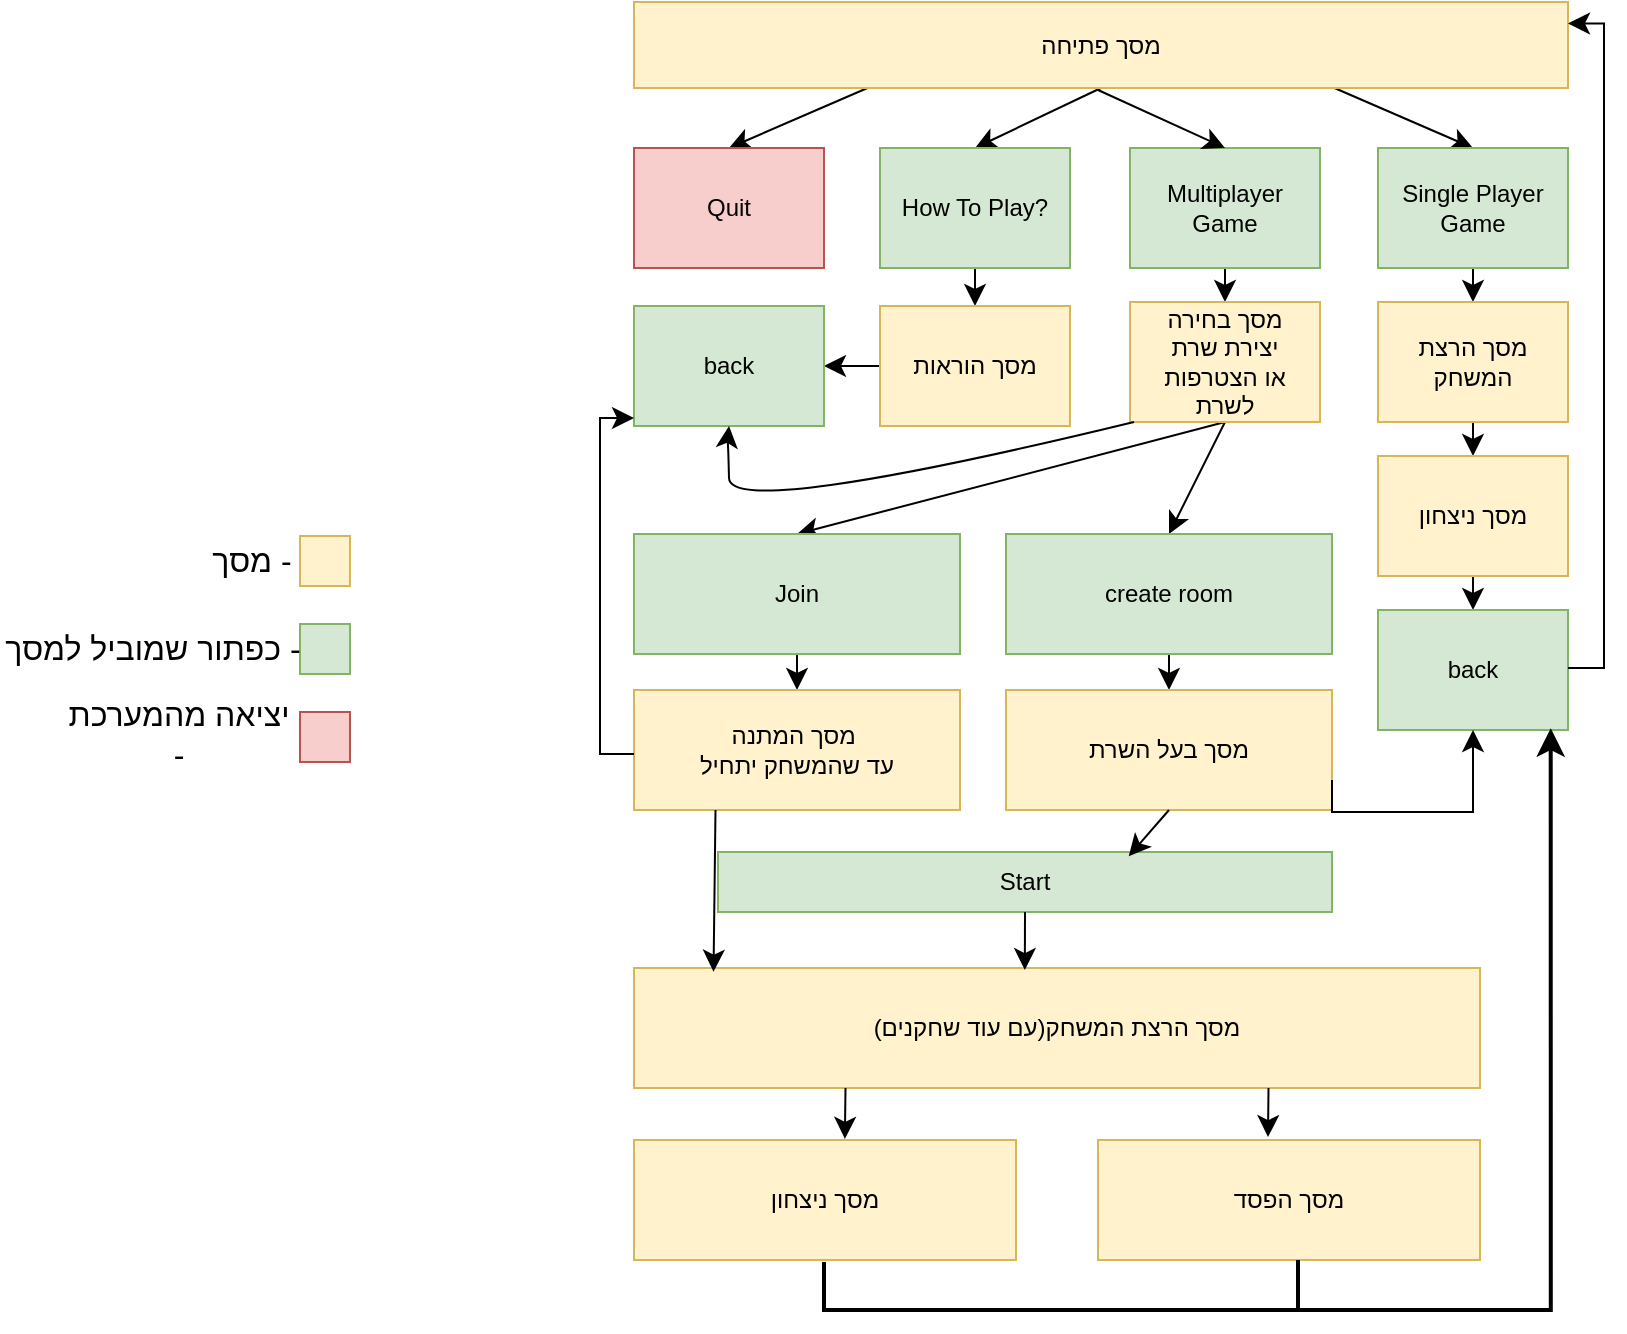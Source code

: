 <mxfile version="24.4.9" type="device">
  <diagram name="‫עמוד-1‬" id="6k-UHdwpC1jXMg5EcXLQ">
    <mxGraphModel dx="2113" dy="1169" grid="0" gridSize="10" guides="1" tooltips="1" connect="1" arrows="1" fold="1" page="0" pageScale="1" pageWidth="827" pageHeight="1169" background="none" math="0" shadow="0">
      <root>
        <mxCell id="0" />
        <mxCell id="1" parent="0" />
        <mxCell id="BXOo2Kb1O86AmZgzZTfz-145" style="edgeStyle=none;curved=1;rounded=0;orthogonalLoop=1;jettySize=auto;html=1;exitX=0.25;exitY=1;exitDx=0;exitDy=0;entryX=0.5;entryY=0;entryDx=0;entryDy=0;fontSize=12;startSize=8;endSize=8;" edge="1" parent="1" source="BXOo2Kb1O86AmZgzZTfz-129" target="BXOo2Kb1O86AmZgzZTfz-130">
          <mxGeometry relative="1" as="geometry" />
        </mxCell>
        <mxCell id="BXOo2Kb1O86AmZgzZTfz-146" style="edgeStyle=none;curved=1;rounded=0;orthogonalLoop=1;jettySize=auto;html=1;exitX=0.5;exitY=1;exitDx=0;exitDy=0;entryX=0.5;entryY=0;entryDx=0;entryDy=0;fontSize=12;startSize=8;endSize=8;" edge="1" parent="1" source="BXOo2Kb1O86AmZgzZTfz-129" target="BXOo2Kb1O86AmZgzZTfz-134">
          <mxGeometry relative="1" as="geometry" />
        </mxCell>
        <mxCell id="BXOo2Kb1O86AmZgzZTfz-147" style="edgeStyle=none;curved=1;rounded=0;orthogonalLoop=1;jettySize=auto;html=1;exitX=0.75;exitY=1;exitDx=0;exitDy=0;entryX=0.5;entryY=0;entryDx=0;entryDy=0;fontSize=12;startSize=8;endSize=8;" edge="1" parent="1" source="BXOo2Kb1O86AmZgzZTfz-129" target="BXOo2Kb1O86AmZgzZTfz-136">
          <mxGeometry relative="1" as="geometry" />
        </mxCell>
        <mxCell id="BXOo2Kb1O86AmZgzZTfz-129" value="מסך פתיחה" style="rounded=0;whiteSpace=wrap;html=1;fillColor=#fff2cc;strokeColor=#d6b656;" vertex="1" parent="1">
          <mxGeometry x="-220" y="-261" width="467" height="43" as="geometry" />
        </mxCell>
        <mxCell id="BXOo2Kb1O86AmZgzZTfz-130" value="Quit" style="rounded=0;whiteSpace=wrap;html=1;fillColor=#f8cecc;strokeColor=#b85450;" vertex="1" parent="1">
          <mxGeometry x="-220" y="-188" width="95" height="60" as="geometry" />
        </mxCell>
        <mxCell id="BXOo2Kb1O86AmZgzZTfz-144" style="edgeStyle=none;curved=1;rounded=0;orthogonalLoop=1;jettySize=auto;html=1;exitX=0.5;exitY=1;exitDx=0;exitDy=0;entryX=0.5;entryY=0;entryDx=0;entryDy=0;fontSize=12;startSize=8;endSize=8;" edge="1" parent="1" source="BXOo2Kb1O86AmZgzZTfz-134" target="BXOo2Kb1O86AmZgzZTfz-141">
          <mxGeometry relative="1" as="geometry" />
        </mxCell>
        <mxCell id="BXOo2Kb1O86AmZgzZTfz-134" value="How To Play?" style="rounded=0;whiteSpace=wrap;html=1;fillColor=#d5e8d4;strokeColor=#82b366;" vertex="1" parent="1">
          <mxGeometry x="-97" y="-188" width="95" height="60" as="geometry" />
        </mxCell>
        <mxCell id="BXOo2Kb1O86AmZgzZTfz-153" style="edgeStyle=none;curved=1;rounded=0;orthogonalLoop=1;jettySize=auto;html=1;exitX=0.5;exitY=1;exitDx=0;exitDy=0;entryX=0.5;entryY=0;entryDx=0;entryDy=0;fontSize=12;startSize=8;endSize=8;" edge="1" parent="1" source="BXOo2Kb1O86AmZgzZTfz-135" target="BXOo2Kb1O86AmZgzZTfz-150">
          <mxGeometry relative="1" as="geometry" />
        </mxCell>
        <mxCell id="BXOo2Kb1O86AmZgzZTfz-135" value="Multiplayer Game" style="rounded=0;whiteSpace=wrap;html=1;fillColor=#d5e8d4;strokeColor=#82b366;" vertex="1" parent="1">
          <mxGeometry x="28" y="-188" width="95" height="60" as="geometry" />
        </mxCell>
        <mxCell id="BXOo2Kb1O86AmZgzZTfz-154" style="edgeStyle=none;curved=1;rounded=0;orthogonalLoop=1;jettySize=auto;html=1;exitX=0.5;exitY=1;exitDx=0;exitDy=0;entryX=0.5;entryY=0;entryDx=0;entryDy=0;fontSize=12;startSize=8;endSize=8;" edge="1" parent="1" source="BXOo2Kb1O86AmZgzZTfz-136" target="BXOo2Kb1O86AmZgzZTfz-152">
          <mxGeometry relative="1" as="geometry" />
        </mxCell>
        <mxCell id="BXOo2Kb1O86AmZgzZTfz-136" value="Single Player Game" style="rounded=0;whiteSpace=wrap;html=1;fillColor=#d5e8d4;strokeColor=#82b366;" vertex="1" parent="1">
          <mxGeometry x="152" y="-188" width="95" height="60" as="geometry" />
        </mxCell>
        <mxCell id="BXOo2Kb1O86AmZgzZTfz-137" style="edgeStyle=none;curved=1;rounded=0;orthogonalLoop=1;jettySize=auto;html=1;exitX=0.75;exitY=1;exitDx=0;exitDy=0;fontSize=12;startSize=8;endSize=8;" edge="1" parent="1" source="BXOo2Kb1O86AmZgzZTfz-136" target="BXOo2Kb1O86AmZgzZTfz-136">
          <mxGeometry relative="1" as="geometry" />
        </mxCell>
        <mxCell id="BXOo2Kb1O86AmZgzZTfz-159" value="" style="edgeStyle=none;curved=1;rounded=0;orthogonalLoop=1;jettySize=auto;html=1;fontSize=12;startSize=8;endSize=8;" edge="1" parent="1" source="BXOo2Kb1O86AmZgzZTfz-141" target="BXOo2Kb1O86AmZgzZTfz-142">
          <mxGeometry relative="1" as="geometry" />
        </mxCell>
        <mxCell id="BXOo2Kb1O86AmZgzZTfz-141" value="מסך הוראות" style="rounded=0;whiteSpace=wrap;html=1;fillColor=#fff2cc;strokeColor=#d6b656;" vertex="1" parent="1">
          <mxGeometry x="-97" y="-109" width="95" height="60" as="geometry" />
        </mxCell>
        <mxCell id="BXOo2Kb1O86AmZgzZTfz-142" value="back" style="rounded=0;whiteSpace=wrap;html=1;fillColor=#d5e8d4;strokeColor=#82b366;" vertex="1" parent="1">
          <mxGeometry x="-220" y="-109" width="95" height="60" as="geometry" />
        </mxCell>
        <mxCell id="BXOo2Kb1O86AmZgzZTfz-148" value="" style="endArrow=classic;html=1;rounded=0;fontSize=12;startSize=8;endSize=8;curved=1;entryX=0.5;entryY=0;entryDx=0;entryDy=0;" edge="1" parent="1" target="BXOo2Kb1O86AmZgzZTfz-135">
          <mxGeometry width="50" height="50" relative="1" as="geometry">
            <mxPoint x="12" y="-217" as="sourcePoint" />
            <mxPoint x="62" y="-267" as="targetPoint" />
          </mxGeometry>
        </mxCell>
        <mxCell id="BXOo2Kb1O86AmZgzZTfz-163" style="edgeStyle=none;curved=1;rounded=0;orthogonalLoop=1;jettySize=auto;html=1;exitX=0.5;exitY=1;exitDx=0;exitDy=0;entryX=0.5;entryY=0;entryDx=0;entryDy=0;fontSize=12;startSize=8;endSize=8;" edge="1" parent="1" source="BXOo2Kb1O86AmZgzZTfz-150" target="BXOo2Kb1O86AmZgzZTfz-161">
          <mxGeometry relative="1" as="geometry" />
        </mxCell>
        <mxCell id="BXOo2Kb1O86AmZgzZTfz-164" style="edgeStyle=none;curved=1;rounded=0;orthogonalLoop=1;jettySize=auto;html=1;exitX=0.5;exitY=1;exitDx=0;exitDy=0;entryX=0.5;entryY=0;entryDx=0;entryDy=0;fontSize=12;startSize=8;endSize=8;" edge="1" parent="1" source="BXOo2Kb1O86AmZgzZTfz-150" target="BXOo2Kb1O86AmZgzZTfz-162">
          <mxGeometry relative="1" as="geometry" />
        </mxCell>
        <mxCell id="BXOo2Kb1O86AmZgzZTfz-150" value="מסך בחירה&lt;br&gt;יצירת שרת&lt;br&gt;או הצטרפות לשרת" style="rounded=0;whiteSpace=wrap;html=1;fillColor=#fff2cc;strokeColor=#d6b656;" vertex="1" parent="1">
          <mxGeometry x="28" y="-111" width="95" height="60" as="geometry" />
        </mxCell>
        <mxCell id="BXOo2Kb1O86AmZgzZTfz-156" style="edgeStyle=none;curved=1;rounded=0;orthogonalLoop=1;jettySize=auto;html=1;exitX=0.5;exitY=1;exitDx=0;exitDy=0;entryX=0.5;entryY=0;entryDx=0;entryDy=0;fontSize=12;startSize=8;endSize=8;" edge="1" parent="1" source="BXOo2Kb1O86AmZgzZTfz-152" target="BXOo2Kb1O86AmZgzZTfz-155">
          <mxGeometry relative="1" as="geometry" />
        </mxCell>
        <mxCell id="BXOo2Kb1O86AmZgzZTfz-152" value="מסך הרצת המשחק" style="rounded=0;whiteSpace=wrap;html=1;fillColor=#fff2cc;strokeColor=#d6b656;" vertex="1" parent="1">
          <mxGeometry x="152" y="-111" width="95" height="60" as="geometry" />
        </mxCell>
        <mxCell id="BXOo2Kb1O86AmZgzZTfz-158" style="edgeStyle=none;curved=1;rounded=0;orthogonalLoop=1;jettySize=auto;html=1;exitX=0.5;exitY=1;exitDx=0;exitDy=0;entryX=0.5;entryY=0;entryDx=0;entryDy=0;fontSize=12;startSize=8;endSize=8;" edge="1" parent="1" source="BXOo2Kb1O86AmZgzZTfz-155" target="BXOo2Kb1O86AmZgzZTfz-157">
          <mxGeometry relative="1" as="geometry" />
        </mxCell>
        <mxCell id="BXOo2Kb1O86AmZgzZTfz-155" value="מסך ניצחון" style="rounded=0;whiteSpace=wrap;html=1;fillColor=#fff2cc;strokeColor=#d6b656;" vertex="1" parent="1">
          <mxGeometry x="152" y="-34" width="95" height="60" as="geometry" />
        </mxCell>
        <mxCell id="BXOo2Kb1O86AmZgzZTfz-157" value="back" style="rounded=0;whiteSpace=wrap;html=1;fillColor=#d5e8d4;strokeColor=#82b366;" vertex="1" parent="1">
          <mxGeometry x="152" y="43" width="95" height="60" as="geometry" />
        </mxCell>
        <mxCell id="BXOo2Kb1O86AmZgzZTfz-175" style="edgeStyle=none;curved=1;rounded=0;orthogonalLoop=1;jettySize=auto;html=1;exitX=0.5;exitY=1;exitDx=0;exitDy=0;entryX=0.5;entryY=0;entryDx=0;entryDy=0;fontSize=12;startSize=8;endSize=8;" edge="1" parent="1" source="BXOo2Kb1O86AmZgzZTfz-161" target="BXOo2Kb1O86AmZgzZTfz-166">
          <mxGeometry relative="1" as="geometry" />
        </mxCell>
        <mxCell id="BXOo2Kb1O86AmZgzZTfz-161" value="Join" style="rounded=0;whiteSpace=wrap;html=1;fillColor=#d5e8d4;strokeColor=#82b366;" vertex="1" parent="1">
          <mxGeometry x="-220" y="5" width="163" height="60" as="geometry" />
        </mxCell>
        <mxCell id="BXOo2Kb1O86AmZgzZTfz-176" style="edgeStyle=none;curved=1;rounded=0;orthogonalLoop=1;jettySize=auto;html=1;exitX=0.5;exitY=1;exitDx=0;exitDy=0;entryX=0.5;entryY=0;entryDx=0;entryDy=0;fontSize=12;startSize=8;endSize=8;" edge="1" parent="1" source="BXOo2Kb1O86AmZgzZTfz-162" target="BXOo2Kb1O86AmZgzZTfz-167">
          <mxGeometry relative="1" as="geometry" />
        </mxCell>
        <mxCell id="BXOo2Kb1O86AmZgzZTfz-162" value="create room" style="rounded=0;whiteSpace=wrap;html=1;fillColor=#d5e8d4;strokeColor=#82b366;" vertex="1" parent="1">
          <mxGeometry x="-34" y="5" width="163" height="60" as="geometry" />
        </mxCell>
        <mxCell id="BXOo2Kb1O86AmZgzZTfz-165" value="" style="curved=1;endArrow=classic;html=1;rounded=0;fontSize=12;startSize=8;endSize=8;entryX=0.5;entryY=1;entryDx=0;entryDy=0;" edge="1" parent="1" target="BXOo2Kb1O86AmZgzZTfz-142">
          <mxGeometry width="50" height="50" relative="1" as="geometry">
            <mxPoint x="30" y="-51" as="sourcePoint" />
            <mxPoint x="83" y="-101" as="targetPoint" />
            <Array as="points">
              <mxPoint x="-172" y="-2" />
              <mxPoint x="-173" y="-44" />
            </Array>
          </mxGeometry>
        </mxCell>
        <mxCell id="BXOo2Kb1O86AmZgzZTfz-166" value="מסך המתנה&amp;nbsp;&lt;div&gt;עד שהמשחק יתחיל&lt;/div&gt;" style="rounded=0;whiteSpace=wrap;html=1;fillColor=#fff2cc;strokeColor=#d6b656;" vertex="1" parent="1">
          <mxGeometry x="-220" y="83" width="163" height="60" as="geometry" />
        </mxCell>
        <mxCell id="BXOo2Kb1O86AmZgzZTfz-167" value="מסך בעל השרת" style="rounded=0;whiteSpace=wrap;html=1;fillColor=#fff2cc;strokeColor=#d6b656;" vertex="1" parent="1">
          <mxGeometry x="-34" y="83" width="163" height="60" as="geometry" />
        </mxCell>
        <mxCell id="BXOo2Kb1O86AmZgzZTfz-169" value="" style="edgeStyle=segmentEdgeStyle;endArrow=classic;html=1;curved=0;rounded=0;endSize=8;startSize=8;fontSize=12;" edge="1" parent="1">
          <mxGeometry width="50" height="50" relative="1" as="geometry">
            <mxPoint x="-220" y="115" as="sourcePoint" />
            <mxPoint x="-220" y="-53" as="targetPoint" />
            <Array as="points">
              <mxPoint x="-237" y="115" />
              <mxPoint x="-237" y="-53" />
            </Array>
          </mxGeometry>
        </mxCell>
        <mxCell id="BXOo2Kb1O86AmZgzZTfz-170" value="" style="edgeStyle=segmentEdgeStyle;endArrow=classic;html=1;curved=0;rounded=0;endSize=8;startSize=8;fontSize=12;entryX=0.5;entryY=1;entryDx=0;entryDy=0;exitX=1;exitY=0.75;exitDx=0;exitDy=0;" edge="1" parent="1" source="BXOo2Kb1O86AmZgzZTfz-167" target="BXOo2Kb1O86AmZgzZTfz-157">
          <mxGeometry width="50" height="50" relative="1" as="geometry">
            <mxPoint x="132" y="144" as="sourcePoint" />
            <mxPoint x="182" y="94" as="targetPoint" />
            <Array as="points">
              <mxPoint x="129" y="144" />
              <mxPoint x="200" y="144" />
            </Array>
          </mxGeometry>
        </mxCell>
        <mxCell id="BXOo2Kb1O86AmZgzZTfz-173" value="" style="edgeStyle=segmentEdgeStyle;endArrow=classic;html=1;curved=0;rounded=0;endSize=8;startSize=8;fontSize=12;entryX=1;entryY=0.25;entryDx=0;entryDy=0;" edge="1" parent="1" target="BXOo2Kb1O86AmZgzZTfz-129">
          <mxGeometry width="50" height="50" relative="1" as="geometry">
            <mxPoint x="247" y="72" as="sourcePoint" />
            <mxPoint x="297" y="-250" as="targetPoint" />
            <Array as="points">
              <mxPoint x="265" y="72" />
              <mxPoint x="265" y="-250" />
            </Array>
          </mxGeometry>
        </mxCell>
        <mxCell id="BXOo2Kb1O86AmZgzZTfz-174" value="Start" style="rounded=0;whiteSpace=wrap;html=1;fillColor=#d5e8d4;strokeColor=#82b366;" vertex="1" parent="1">
          <mxGeometry x="-178" y="164" width="307" height="30" as="geometry" />
        </mxCell>
        <mxCell id="BXOo2Kb1O86AmZgzZTfz-178" style="edgeStyle=none;curved=1;rounded=0;orthogonalLoop=1;jettySize=auto;html=1;exitX=0.5;exitY=1;exitDx=0;exitDy=0;entryX=0.669;entryY=0.07;entryDx=0;entryDy=0;entryPerimeter=0;fontSize=12;startSize=8;endSize=8;" edge="1" parent="1" source="BXOo2Kb1O86AmZgzZTfz-167" target="BXOo2Kb1O86AmZgzZTfz-174">
          <mxGeometry relative="1" as="geometry" />
        </mxCell>
        <mxCell id="BXOo2Kb1O86AmZgzZTfz-179" value="מסך הרצת המשחק(עם עוד שחקנים)" style="rounded=0;whiteSpace=wrap;html=1;fillColor=#fff2cc;strokeColor=#d6b656;" vertex="1" parent="1">
          <mxGeometry x="-220" y="222" width="423" height="60" as="geometry" />
        </mxCell>
        <mxCell id="BXOo2Kb1O86AmZgzZTfz-180" style="edgeStyle=none;curved=1;rounded=0;orthogonalLoop=1;jettySize=auto;html=1;exitX=0.25;exitY=1;exitDx=0;exitDy=0;entryX=0.094;entryY=0.031;entryDx=0;entryDy=0;entryPerimeter=0;fontSize=12;startSize=8;endSize=8;" edge="1" parent="1" source="BXOo2Kb1O86AmZgzZTfz-166" target="BXOo2Kb1O86AmZgzZTfz-179">
          <mxGeometry relative="1" as="geometry" />
        </mxCell>
        <mxCell id="BXOo2Kb1O86AmZgzZTfz-182" style="edgeStyle=none;curved=1;rounded=0;orthogonalLoop=1;jettySize=auto;html=1;exitX=0.5;exitY=1;exitDx=0;exitDy=0;entryX=0.462;entryY=0.017;entryDx=0;entryDy=0;entryPerimeter=0;fontSize=12;startSize=8;endSize=8;" edge="1" parent="1" source="BXOo2Kb1O86AmZgzZTfz-174" target="BXOo2Kb1O86AmZgzZTfz-179">
          <mxGeometry relative="1" as="geometry" />
        </mxCell>
        <mxCell id="BXOo2Kb1O86AmZgzZTfz-183" value="מסך ניצחון" style="rounded=0;whiteSpace=wrap;html=1;fillColor=#fff2cc;strokeColor=#d6b656;" vertex="1" parent="1">
          <mxGeometry x="-220" y="308" width="191" height="60" as="geometry" />
        </mxCell>
        <mxCell id="BXOo2Kb1O86AmZgzZTfz-184" value="מסך הפסד" style="rounded=0;whiteSpace=wrap;html=1;fillColor=#fff2cc;strokeColor=#d6b656;" vertex="1" parent="1">
          <mxGeometry x="12" y="308" width="191" height="60" as="geometry" />
        </mxCell>
        <mxCell id="BXOo2Kb1O86AmZgzZTfz-185" style="edgeStyle=none;curved=1;rounded=0;orthogonalLoop=1;jettySize=auto;html=1;exitX=0.75;exitY=1;exitDx=0;exitDy=0;entryX=0.445;entryY=-0.024;entryDx=0;entryDy=0;entryPerimeter=0;fontSize=12;startSize=8;endSize=8;" edge="1" parent="1" source="BXOo2Kb1O86AmZgzZTfz-179" target="BXOo2Kb1O86AmZgzZTfz-184">
          <mxGeometry relative="1" as="geometry" />
        </mxCell>
        <mxCell id="BXOo2Kb1O86AmZgzZTfz-186" style="edgeStyle=none;curved=1;rounded=0;orthogonalLoop=1;jettySize=auto;html=1;exitX=0.25;exitY=1;exitDx=0;exitDy=0;entryX=0.552;entryY=-0.009;entryDx=0;entryDy=0;entryPerimeter=0;fontSize=12;startSize=8;endSize=8;" edge="1" parent="1" source="BXOo2Kb1O86AmZgzZTfz-179" target="BXOo2Kb1O86AmZgzZTfz-183">
          <mxGeometry relative="1" as="geometry" />
        </mxCell>
        <mxCell id="BXOo2Kb1O86AmZgzZTfz-187" value="" style="edgeStyle=segmentEdgeStyle;endArrow=classic;html=1;curved=0;rounded=0;endSize=8;startSize=8;fontSize=12;entryX=0.909;entryY=0.985;entryDx=0;entryDy=0;entryPerimeter=0;strokeWidth=2;" edge="1" parent="1" target="BXOo2Kb1O86AmZgzZTfz-157">
          <mxGeometry width="50" height="50" relative="1" as="geometry">
            <mxPoint x="-125" y="369" as="sourcePoint" />
            <mxPoint x="239" y="107" as="targetPoint" />
            <Array as="points">
              <mxPoint x="-125" y="393" />
              <mxPoint x="238" y="393" />
            </Array>
          </mxGeometry>
        </mxCell>
        <mxCell id="BXOo2Kb1O86AmZgzZTfz-188" value="" style="endArrow=none;html=1;rounded=0;fontSize=12;startSize=8;endSize=8;curved=1;strokeWidth=2;" edge="1" parent="1">
          <mxGeometry width="50" height="50" relative="1" as="geometry">
            <mxPoint x="112" y="368" as="sourcePoint" />
            <mxPoint x="112" y="393" as="targetPoint" />
          </mxGeometry>
        </mxCell>
        <mxCell id="BXOo2Kb1O86AmZgzZTfz-189" value="" style="whiteSpace=wrap;html=1;aspect=fixed;fillColor=#fff2cc;strokeColor=#d6b656;" vertex="1" parent="1">
          <mxGeometry x="-387" y="6" width="25" height="25" as="geometry" />
        </mxCell>
        <mxCell id="BXOo2Kb1O86AmZgzZTfz-190" value="" style="whiteSpace=wrap;html=1;aspect=fixed;fillColor=#f8cecc;strokeColor=#b85450;" vertex="1" parent="1">
          <mxGeometry x="-387" y="94" width="25" height="25" as="geometry" />
        </mxCell>
        <mxCell id="BXOo2Kb1O86AmZgzZTfz-191" value="" style="whiteSpace=wrap;html=1;aspect=fixed;fillColor=#d5e8d4;strokeColor=#82b366;" vertex="1" parent="1">
          <mxGeometry x="-387" y="50" width="25" height="25" as="geometry" />
        </mxCell>
        <mxCell id="BXOo2Kb1O86AmZgzZTfz-192" value="מסך -" style="text;html=1;align=center;verticalAlign=middle;whiteSpace=wrap;rounded=0;fontSize=16;" vertex="1" parent="1">
          <mxGeometry x="-441" y="2.5" width="60" height="30" as="geometry" />
        </mxCell>
        <mxCell id="BXOo2Kb1O86AmZgzZTfz-193" value="כפתור שמוביל למסך -" style="text;html=1;align=center;verticalAlign=middle;whiteSpace=wrap;rounded=0;fontSize=16;" vertex="1" parent="1">
          <mxGeometry x="-537" y="46.5" width="153" height="30" as="geometry" />
        </mxCell>
        <mxCell id="BXOo2Kb1O86AmZgzZTfz-194" value="יציאה מהמערכת -" style="text;html=1;align=center;verticalAlign=middle;whiteSpace=wrap;rounded=0;fontSize=16;" vertex="1" parent="1">
          <mxGeometry x="-507" y="89.5" width="119" height="30" as="geometry" />
        </mxCell>
      </root>
    </mxGraphModel>
  </diagram>
</mxfile>
